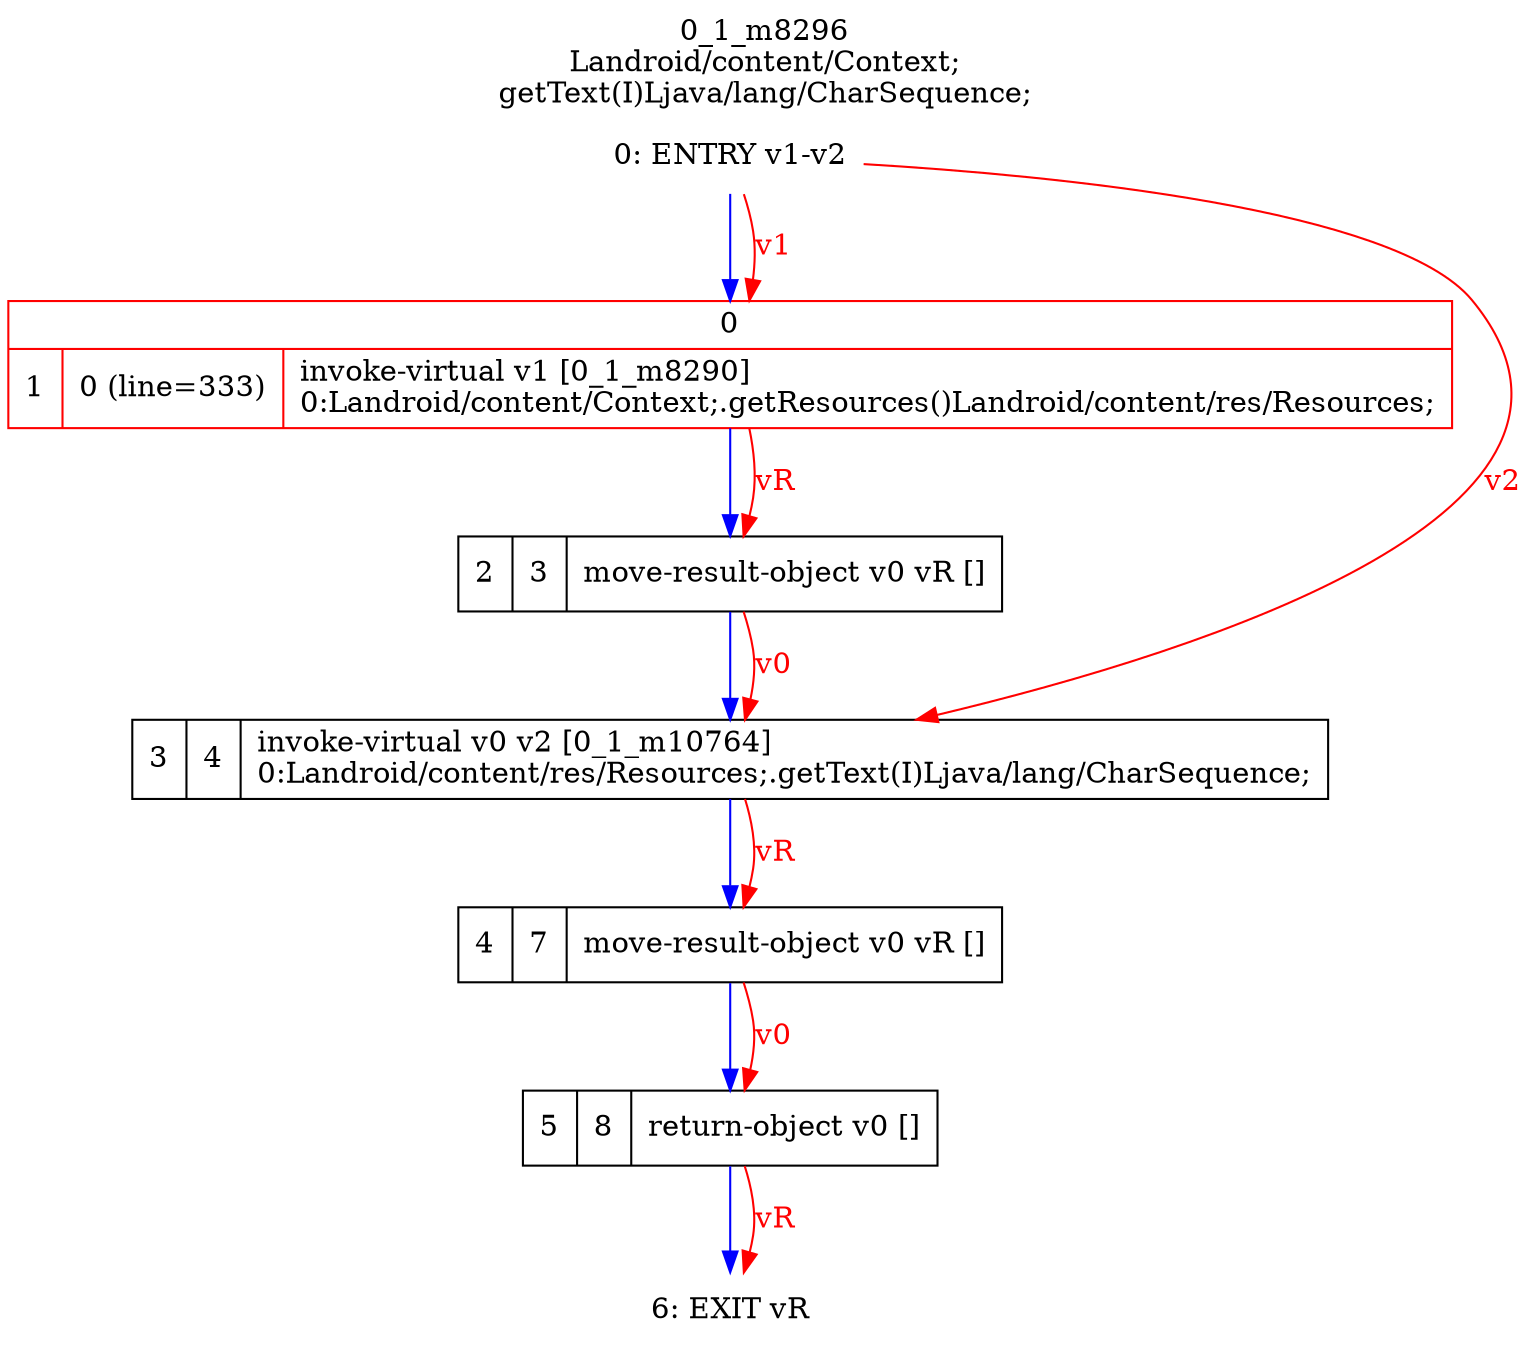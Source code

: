 digraph G {
rankdir=UD;
labelloc=t;
label="0_1_m8296\nLandroid/content/Context;
getText(I)Ljava/lang/CharSequence;";
0[label="0: ENTRY v1-v2",shape=plaintext];
1[label="{0|{1|0 (line=333)|invoke-virtual v1 [0_1_m8290]\l0:Landroid/content/Context;.getResources()Landroid/content/res/Resources;\l}}",shape=record,URL="0_1_m8290.dot", color=red];
2[label="2|3|move-result-object v0 vR []\l",shape=record];
3[label="3|4|invoke-virtual v0 v2 [0_1_m10764]\l0:Landroid/content/res/Resources;.getText(I)Ljava/lang/CharSequence;\l",shape=record,URL="0_1_m10764.dot"];
4[label="4|7|move-result-object v0 vR []\l",shape=record];
5[label="5|8|return-object v0 []\l",shape=record];
6[label="6: EXIT vR",shape=plaintext];
0->1 [color=blue, fontcolor=blue,weight=100, taillabel=""];
1->2 [color=blue, fontcolor=blue,weight=100, taillabel=""];
2->3 [color=blue, fontcolor=blue,weight=100, taillabel=""];
3->4 [color=blue, fontcolor=blue,weight=100, taillabel=""];
4->5 [color=blue, fontcolor=blue,weight=100, taillabel=""];
5->6 [color=blue, fontcolor=blue,weight=100, taillabel=""];
0->1 [color=red, fontcolor=red, label="v1"];
1->2 [color=red, fontcolor=red, label="vR"];
0->3 [color=red, fontcolor=red, label="v2"];
2->3 [color=red, fontcolor=red, label="v0"];
3->4 [color=red, fontcolor=red, label="vR"];
4->5 [color=red, fontcolor=red, label="v0"];
5->6 [color=red, fontcolor=red, label="vR"];
}
